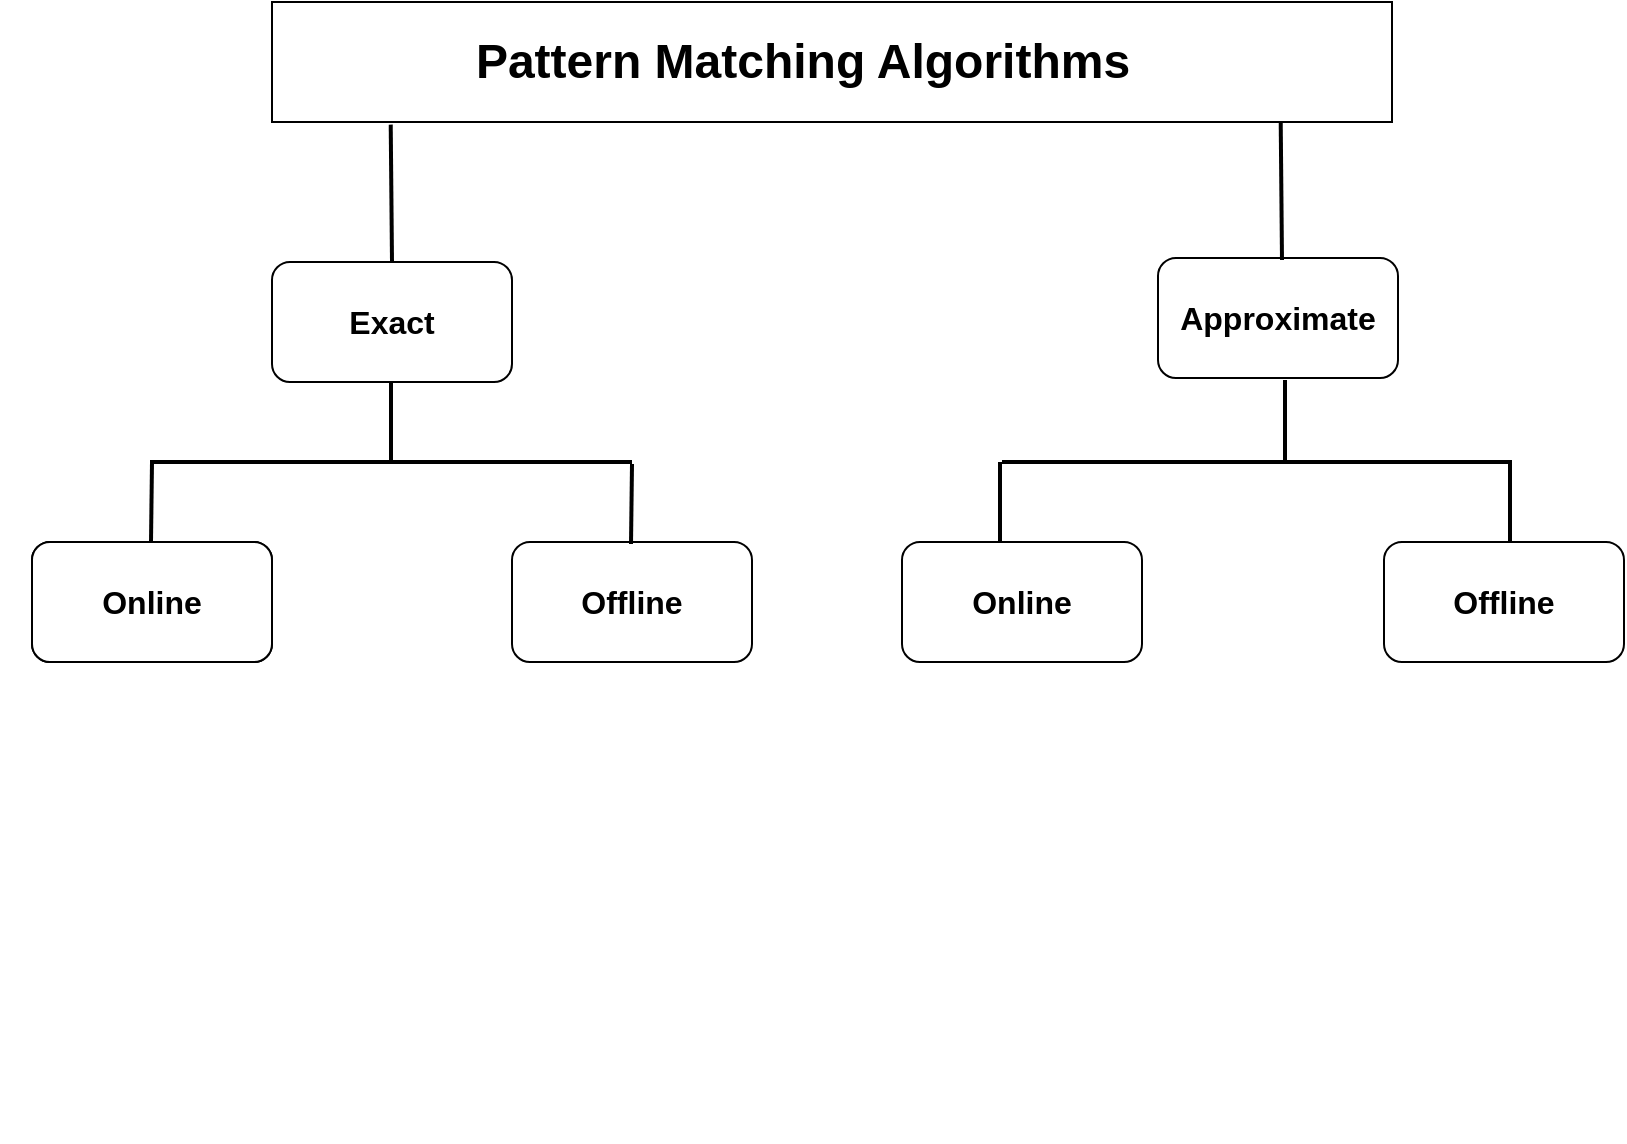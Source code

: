 <mxfile version="20.2.5" type="github">
  <diagram id="-p__1ZMTshBO_-eSBYka" name="Page-1">
    <mxGraphModel dx="1209" dy="749" grid="1" gridSize="10" guides="1" tooltips="1" connect="1" arrows="1" fold="1" page="1" pageScale="1" pageWidth="850" pageHeight="1100" background="#FFFFFF" math="0" shadow="0">
      <root>
        <mxCell id="0" />
        <mxCell id="1" parent="0" />
        <mxCell id="feFIpkgyWD4qysGt8sMT-2" value="&lt;font style=&quot;font-size: 16px;&quot;&gt;&lt;b&gt;Exact&lt;/b&gt;&lt;/font&gt;" style="rounded=1;whiteSpace=wrap;html=1;labelBackgroundColor=default;" parent="1" vertex="1">
          <mxGeometry x="160" y="140" width="120" height="60" as="geometry" />
        </mxCell>
        <mxCell id="feFIpkgyWD4qysGt8sMT-3" value="&lt;font style=&quot;font-size: 16px;&quot;&gt;Approximate&lt;/font&gt;" style="rounded=1;whiteSpace=wrap;html=1;fontStyle=1" parent="1" vertex="1">
          <mxGeometry x="603" y="138" width="120" height="60" as="geometry" />
        </mxCell>
        <mxCell id="feFIpkgyWD4qysGt8sMT-4" value="Online" style="rounded=1;whiteSpace=wrap;html=1;fontSize=16;" parent="1" vertex="1">
          <mxGeometry x="40" y="280" width="120" height="60" as="geometry" />
        </mxCell>
        <mxCell id="feFIpkgyWD4qysGt8sMT-5" value="Offline" style="rounded=1;whiteSpace=wrap;html=1;fontSize=16;fontStyle=1" parent="1" vertex="1">
          <mxGeometry x="280" y="280" width="120" height="60" as="geometry" />
        </mxCell>
        <mxCell id="feFIpkgyWD4qysGt8sMT-6" value="Online" style="rounded=1;whiteSpace=wrap;html=1;fontSize=16;fontStyle=1" parent="1" vertex="1">
          <mxGeometry x="475" y="280" width="120" height="60" as="geometry" />
        </mxCell>
        <mxCell id="feFIpkgyWD4qysGt8sMT-7" value="Offline" style="rounded=1;whiteSpace=wrap;html=1;fontSize=16;fontStyle=1" parent="1" vertex="1">
          <mxGeometry x="716" y="280" width="120" height="60" as="geometry" />
        </mxCell>
        <mxCell id="feFIpkgyWD4qysGt8sMT-8" value="" style="endArrow=none;html=1;rounded=0;fontSize=16;strokeWidth=2;" parent="1" edge="1">
          <mxGeometry width="50" height="50" relative="1" as="geometry">
            <mxPoint x="99" y="240" as="sourcePoint" />
            <mxPoint x="340" y="240" as="targetPoint" />
          </mxGeometry>
        </mxCell>
        <mxCell id="feFIpkgyWD4qysGt8sMT-9" value="" style="endArrow=none;html=1;rounded=0;fontSize=16;strokeWidth=2;" parent="1" edge="1">
          <mxGeometry width="50" height="50" relative="1" as="geometry">
            <mxPoint x="219.5" y="240" as="sourcePoint" />
            <mxPoint x="219.5" y="200" as="targetPoint" />
          </mxGeometry>
        </mxCell>
        <mxCell id="feFIpkgyWD4qysGt8sMT-10" value="" style="endArrow=none;html=1;rounded=0;fontSize=16;strokeWidth=2;" parent="1" edge="1">
          <mxGeometry width="50" height="50" relative="1" as="geometry">
            <mxPoint x="666.5" y="239" as="sourcePoint" />
            <mxPoint x="666.5" y="199" as="targetPoint" />
          </mxGeometry>
        </mxCell>
        <mxCell id="feFIpkgyWD4qysGt8sMT-11" value="" style="endArrow=none;html=1;rounded=0;fontSize=16;strokeWidth=2;" parent="1" edge="1">
          <mxGeometry width="50" height="50" relative="1" as="geometry">
            <mxPoint x="99.5" y="280" as="sourcePoint" />
            <mxPoint x="100" y="240" as="targetPoint" />
          </mxGeometry>
        </mxCell>
        <mxCell id="feFIpkgyWD4qysGt8sMT-12" value="" style="endArrow=none;html=1;rounded=0;fontSize=16;strokeWidth=2;" parent="1" edge="1">
          <mxGeometry width="50" height="50" relative="1" as="geometry">
            <mxPoint x="339.5" y="281" as="sourcePoint" />
            <mxPoint x="340" y="241" as="targetPoint" />
          </mxGeometry>
        </mxCell>
        <mxCell id="feFIpkgyWD4qysGt8sMT-13" value="" style="endArrow=none;html=1;rounded=0;fontSize=16;strokeWidth=2;" parent="1" edge="1">
          <mxGeometry width="50" height="50" relative="1" as="geometry">
            <mxPoint x="525" y="240" as="sourcePoint" />
            <mxPoint x="780" y="240" as="targetPoint" />
          </mxGeometry>
        </mxCell>
        <mxCell id="feFIpkgyWD4qysGt8sMT-14" value="" style="endArrow=none;html=1;rounded=0;fontSize=16;strokeWidth=2;" parent="1" edge="1">
          <mxGeometry width="50" height="50" relative="1" as="geometry">
            <mxPoint x="524" y="280" as="sourcePoint" />
            <mxPoint x="524" y="240" as="targetPoint" />
          </mxGeometry>
        </mxCell>
        <mxCell id="feFIpkgyWD4qysGt8sMT-15" value="" style="endArrow=none;html=1;rounded=0;fontSize=16;strokeWidth=2;" parent="1" edge="1">
          <mxGeometry width="50" height="50" relative="1" as="geometry">
            <mxPoint x="779" y="280" as="sourcePoint" />
            <mxPoint x="779" y="240" as="targetPoint" />
          </mxGeometry>
        </mxCell>
        <mxCell id="feFIpkgyWD4qysGt8sMT-16" value="" style="rounded=0;whiteSpace=wrap;html=1;fontSize=18;" parent="1" vertex="1">
          <mxGeometry x="160" y="10" width="560" height="60" as="geometry" />
        </mxCell>
        <mxCell id="feFIpkgyWD4qysGt8sMT-1" value="Pattern Matching Algorithms" style="text;strokeColor=none;fillColor=none;html=1;fontSize=24;fontStyle=1;verticalAlign=middle;align=center;" parent="1" vertex="1">
          <mxGeometry x="360" y="25" width="130" height="30" as="geometry" />
        </mxCell>
        <mxCell id="feFIpkgyWD4qysGt8sMT-18" value="" style="endArrow=none;html=1;rounded=0;fontSize=16;strokeWidth=2;entryX=0.106;entryY=1.022;entryDx=0;entryDy=0;entryPerimeter=0;" parent="1" target="feFIpkgyWD4qysGt8sMT-16" edge="1">
          <mxGeometry width="50" height="50" relative="1" as="geometry">
            <mxPoint x="220" y="140" as="sourcePoint" />
            <mxPoint x="220" y="80" as="targetPoint" />
          </mxGeometry>
        </mxCell>
        <mxCell id="feFIpkgyWD4qysGt8sMT-19" value="" style="endArrow=none;html=1;rounded=0;fontSize=16;strokeWidth=2;entryX=0.106;entryY=1.022;entryDx=0;entryDy=0;entryPerimeter=0;" parent="1" edge="1">
          <mxGeometry width="50" height="50" relative="1" as="geometry">
            <mxPoint x="665" y="139" as="sourcePoint" />
            <mxPoint x="664.36" y="70.32" as="targetPoint" />
          </mxGeometry>
        </mxCell>
        <mxCell id="feFIpkgyWD4qysGt8sMT-28" value="&lt;font color=&quot;#ffffff&quot;&gt;&amp;nbsp; &amp;nbsp;MPS&lt;/font&gt;" style="text;html=1;strokeColor=none;fillColor=none;align=center;verticalAlign=middle;whiteSpace=wrap;rounded=0;fontSize=16;" parent="1" vertex="1">
          <mxGeometry x="282" y="455" width="60" height="30" as="geometry" />
        </mxCell>
        <mxCell id="feFIpkgyWD4qysGt8sMT-47" value="AOSA" style="text;html=1;strokeColor=none;fillColor=none;align=center;verticalAlign=middle;whiteSpace=wrap;rounded=0;fontSize=16;fontColor=#FFFFFF;" parent="1" vertex="1">
          <mxGeometry x="475" y="380" width="65" height="36" as="geometry" />
        </mxCell>
        <mxCell id="feFIpkgyWD4qysGt8sMT-50" value="SBNDM" style="text;html=1;strokeColor=none;fillColor=none;align=center;verticalAlign=middle;whiteSpace=wrap;rounded=0;fontSize=16;fontColor=#FFFFFF;" parent="1" vertex="1">
          <mxGeometry x="40" y="383" width="60" height="30" as="geometry" />
        </mxCell>
        <mxCell id="feFIpkgyWD4qysGt8sMT-51" value="AOSO" style="text;html=1;strokeColor=none;fillColor=none;align=center;verticalAlign=middle;whiteSpace=wrap;rounded=0;fontSize=16;fontColor=#FFFFFF;" parent="1" vertex="1">
          <mxGeometry x="37" y="425" width="60" height="30" as="geometry" />
        </mxCell>
        <mxCell id="feFIpkgyWD4qysGt8sMT-52" value="LBNDM" style="text;html=1;strokeColor=none;fillColor=none;align=center;verticalAlign=middle;whiteSpace=wrap;rounded=0;fontSize=16;fontColor=#FFFFFF;" parent="1" vertex="1">
          <mxGeometry x="40" y="470" width="60" height="30" as="geometry" />
        </mxCell>
        <mxCell id="feFIpkgyWD4qysGt8sMT-53" value="FAOSO" style="text;html=1;strokeColor=none;fillColor=none;align=center;verticalAlign=middle;whiteSpace=wrap;rounded=0;fontSize=16;fontColor=#FFFFFF;" parent="1" vertex="1">
          <mxGeometry x="38" y="510" width="60" height="30" as="geometry" />
        </mxCell>
        <mxCell id="feFIpkgyWD4qysGt8sMT-54" value="SO" style="text;html=1;strokeColor=none;fillColor=none;align=center;verticalAlign=middle;whiteSpace=wrap;rounded=0;fontSize=16;fontColor=#FFFFFF;" parent="1" vertex="1">
          <mxGeometry x="24" y="550" width="60" height="30" as="geometry" />
        </mxCell>
        <mxCell id="5oa_atNVsBXYK-2HbvEH-27" value="Online" style="rounded=1;whiteSpace=wrap;html=1;fontSize=16;fontStyle=1" parent="1" vertex="1">
          <mxGeometry x="40" y="280" width="120" height="60" as="geometry" />
        </mxCell>
      </root>
    </mxGraphModel>
  </diagram>
</mxfile>

